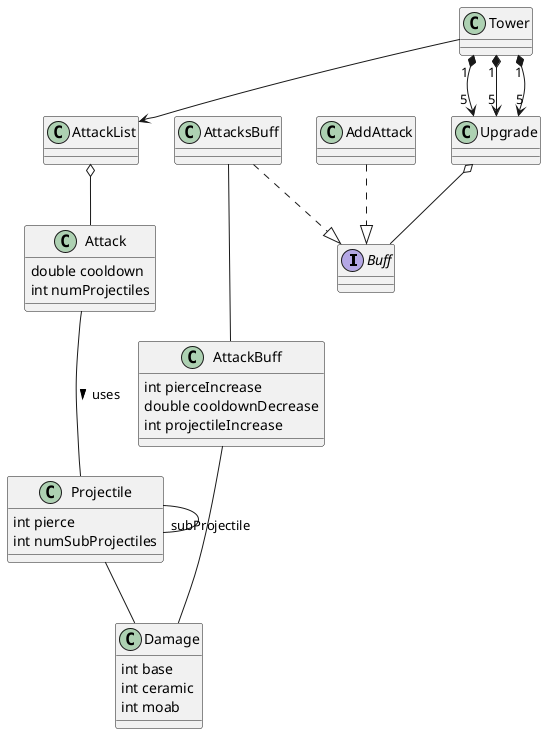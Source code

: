 @startuml
interface Buff

Damage : int base
Damage : int ceramic
Damage : int moab

Projectile : int pierce
Projectile : int numSubProjectiles
Projectile -- Damage 
Projectile -- "subProjectile" Projectile

Attack : double cooldown
Attack : int numProjectiles
Attack -- Projectile : > uses

AttackBuff : int pierceIncrease
AttackBuff : double cooldownDecrease
AttackBuff : int projectileIncrease
AttackBuff -- Damage

Upgrade o-- Buff
AttacksBuff ..|> Buff
AttacksBuff -- AttackBuff
AddAttack ..|> Buff
AttackList o-- Attack
Tower "1" *--> "5" Upgrade
Tower "1" *--> "5" Upgrade
Tower "1" *--> "5" Upgrade
Tower --> AttackList
@enduml